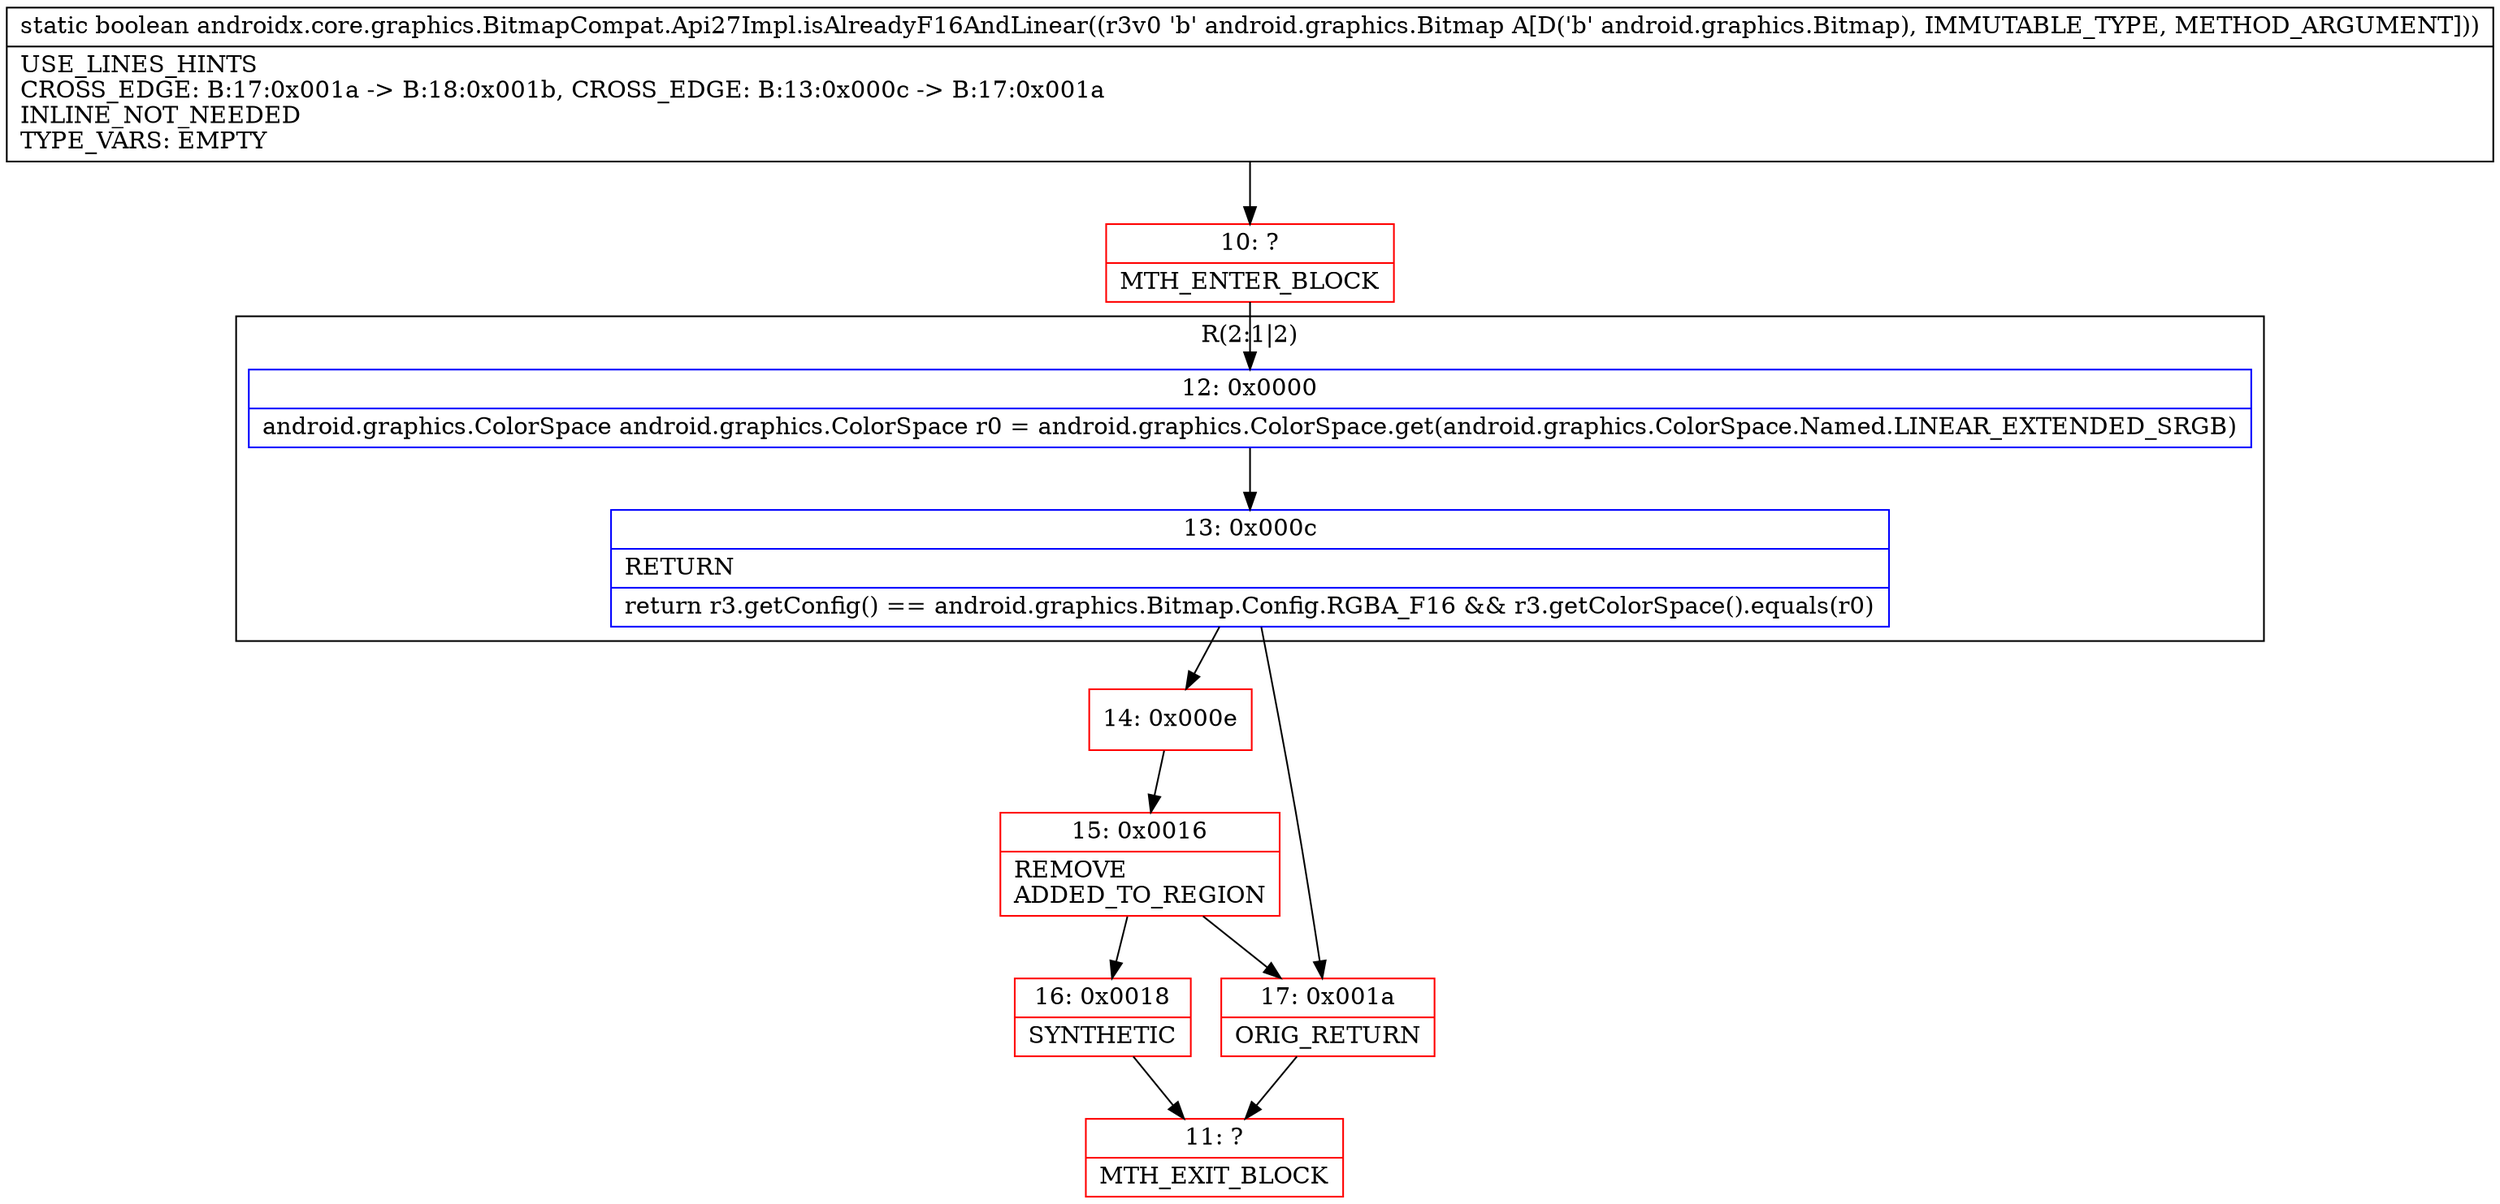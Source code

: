 digraph "CFG forandroidx.core.graphics.BitmapCompat.Api27Impl.isAlreadyF16AndLinear(Landroid\/graphics\/Bitmap;)Z" {
subgraph cluster_Region_1851065316 {
label = "R(2:1|2)";
node [shape=record,color=blue];
Node_12 [shape=record,label="{12\:\ 0x0000|android.graphics.ColorSpace android.graphics.ColorSpace r0 = android.graphics.ColorSpace.get(android.graphics.ColorSpace.Named.LINEAR_EXTENDED_SRGB)\l}"];
Node_13 [shape=record,label="{13\:\ 0x000c|RETURN\l|return r3.getConfig() == android.graphics.Bitmap.Config.RGBA_F16 && r3.getColorSpace().equals(r0)\l}"];
}
Node_10 [shape=record,color=red,label="{10\:\ ?|MTH_ENTER_BLOCK\l}"];
Node_14 [shape=record,color=red,label="{14\:\ 0x000e}"];
Node_15 [shape=record,color=red,label="{15\:\ 0x0016|REMOVE\lADDED_TO_REGION\l}"];
Node_16 [shape=record,color=red,label="{16\:\ 0x0018|SYNTHETIC\l}"];
Node_11 [shape=record,color=red,label="{11\:\ ?|MTH_EXIT_BLOCK\l}"];
Node_17 [shape=record,color=red,label="{17\:\ 0x001a|ORIG_RETURN\l}"];
MethodNode[shape=record,label="{static boolean androidx.core.graphics.BitmapCompat.Api27Impl.isAlreadyF16AndLinear((r3v0 'b' android.graphics.Bitmap A[D('b' android.graphics.Bitmap), IMMUTABLE_TYPE, METHOD_ARGUMENT]))  | USE_LINES_HINTS\lCROSS_EDGE: B:17:0x001a \-\> B:18:0x001b, CROSS_EDGE: B:13:0x000c \-\> B:17:0x001a\lINLINE_NOT_NEEDED\lTYPE_VARS: EMPTY\l}"];
MethodNode -> Node_10;Node_12 -> Node_13;
Node_13 -> Node_14;
Node_13 -> Node_17;
Node_10 -> Node_12;
Node_14 -> Node_15;
Node_15 -> Node_16;
Node_15 -> Node_17;
Node_16 -> Node_11;
Node_17 -> Node_11;
}

